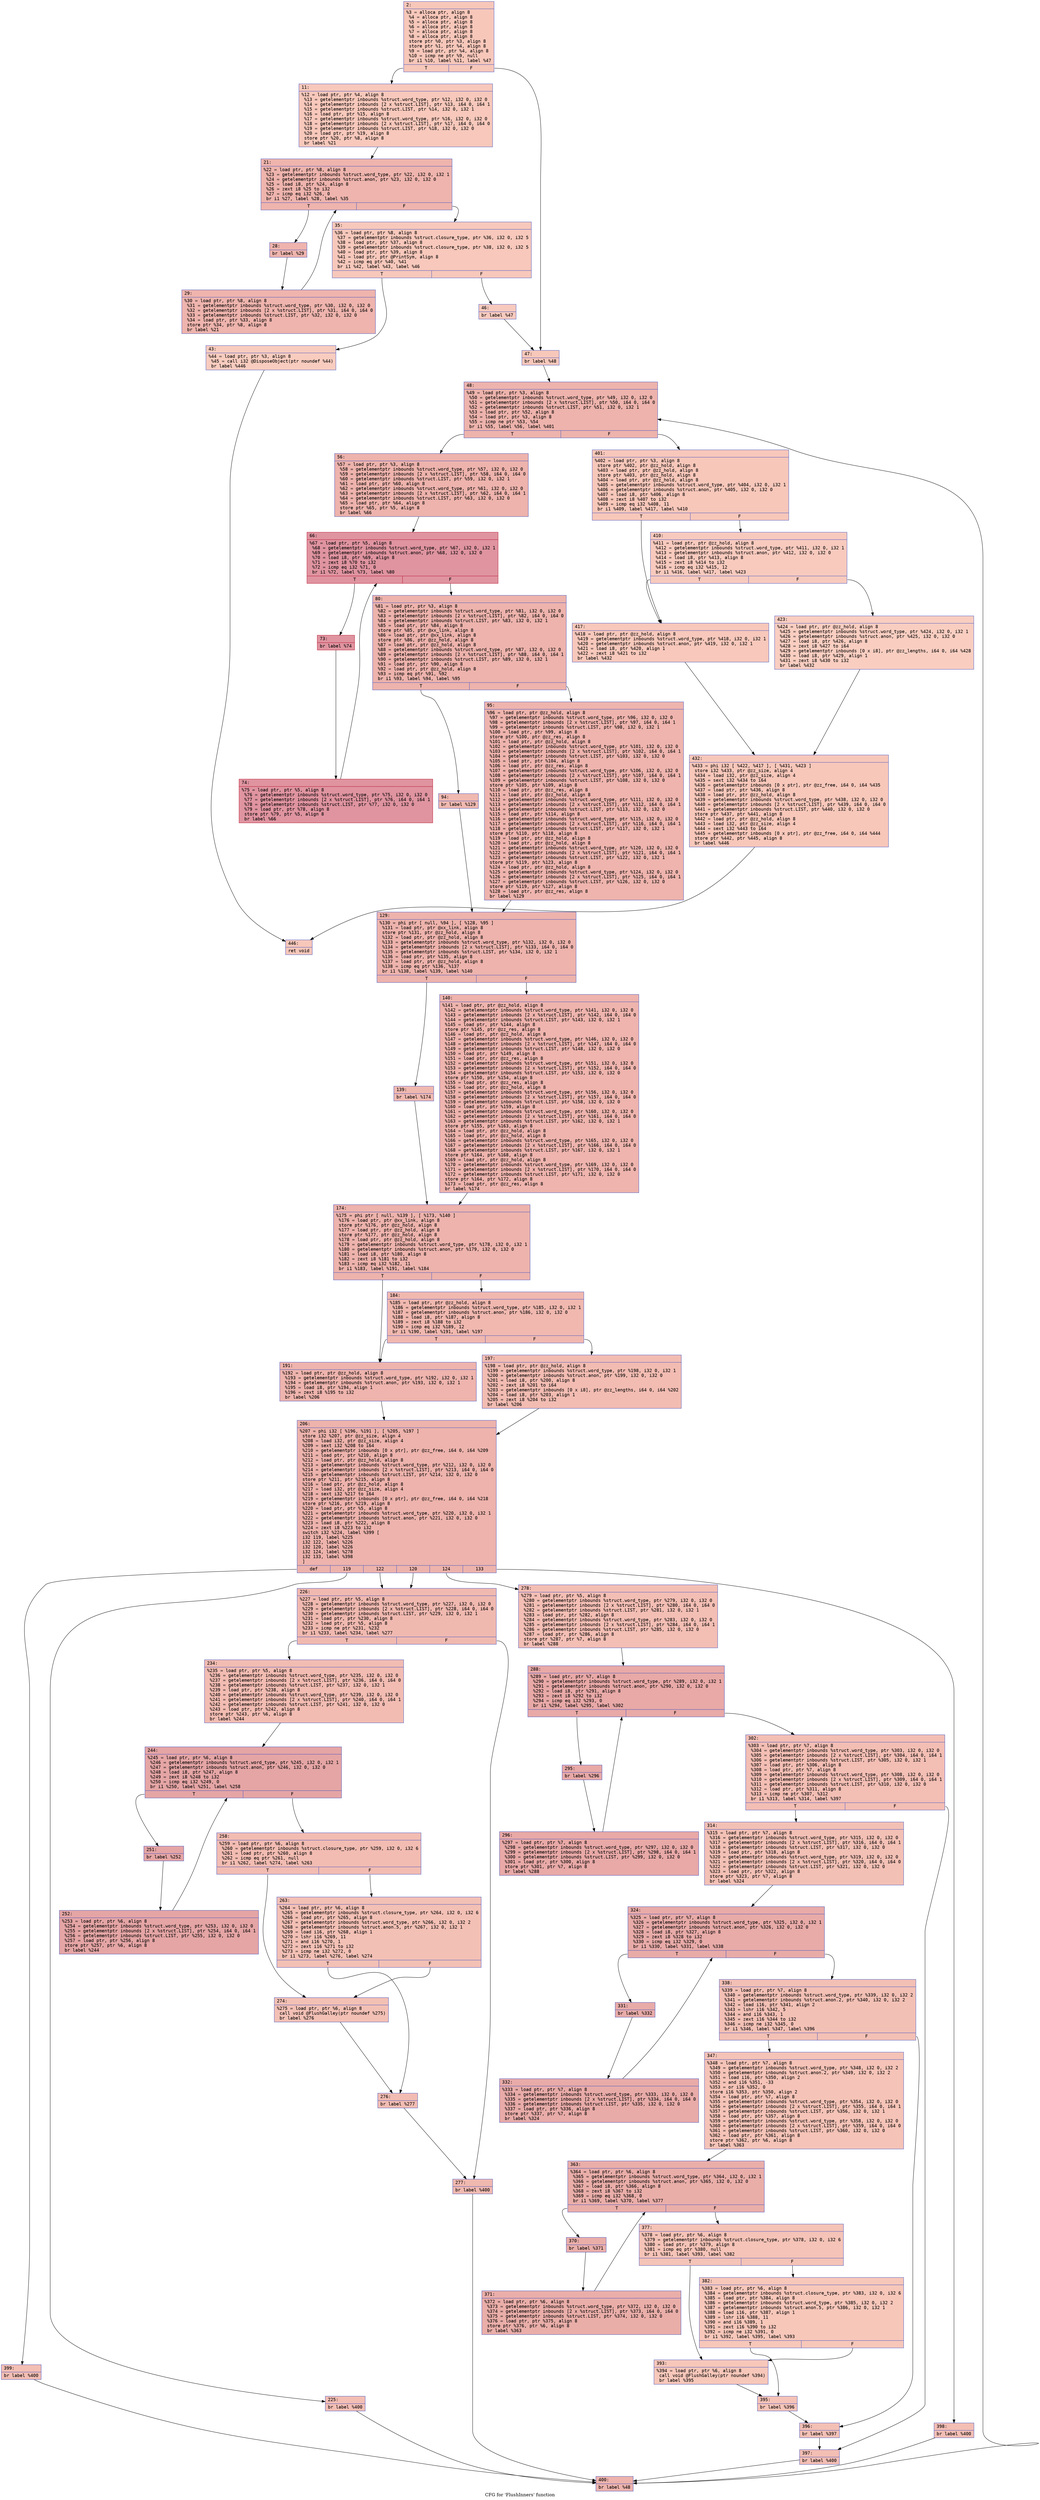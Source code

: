 digraph "CFG for 'FlushInners' function" {
	label="CFG for 'FlushInners' function";

	Node0x6000010fac10 [shape=record,color="#3d50c3ff", style=filled, fillcolor="#ec7f6370" fontname="Courier",label="{2:\l|  %3 = alloca ptr, align 8\l  %4 = alloca ptr, align 8\l  %5 = alloca ptr, align 8\l  %6 = alloca ptr, align 8\l  %7 = alloca ptr, align 8\l  %8 = alloca ptr, align 8\l  store ptr %0, ptr %3, align 8\l  store ptr %1, ptr %4, align 8\l  %9 = load ptr, ptr %4, align 8\l  %10 = icmp ne ptr %9, null\l  br i1 %10, label %11, label %47\l|{<s0>T|<s1>F}}"];
	Node0x6000010fac10:s0 -> Node0x6000010fae90[tooltip="2 -> 11\nProbability 62.50%" ];
	Node0x6000010fac10:s1 -> Node0x6000010fb0c0[tooltip="2 -> 47\nProbability 37.50%" ];
	Node0x6000010fae90 [shape=record,color="#3d50c3ff", style=filled, fillcolor="#ed836670" fontname="Courier",label="{11:\l|  %12 = load ptr, ptr %4, align 8\l  %13 = getelementptr inbounds %struct.word_type, ptr %12, i32 0, i32 0\l  %14 = getelementptr inbounds [2 x %struct.LIST], ptr %13, i64 0, i64 1\l  %15 = getelementptr inbounds %struct.LIST, ptr %14, i32 0, i32 1\l  %16 = load ptr, ptr %15, align 8\l  %17 = getelementptr inbounds %struct.word_type, ptr %16, i32 0, i32 0\l  %18 = getelementptr inbounds [2 x %struct.LIST], ptr %17, i64 0, i64 0\l  %19 = getelementptr inbounds %struct.LIST, ptr %18, i32 0, i32 0\l  %20 = load ptr, ptr %19, align 8\l  store ptr %20, ptr %8, align 8\l  br label %21\l}"];
	Node0x6000010fae90 -> Node0x6000010faee0[tooltip="11 -> 21\nProbability 100.00%" ];
	Node0x6000010faee0 [shape=record,color="#3d50c3ff", style=filled, fillcolor="#d8564670" fontname="Courier",label="{21:\l|  %22 = load ptr, ptr %8, align 8\l  %23 = getelementptr inbounds %struct.word_type, ptr %22, i32 0, i32 1\l  %24 = getelementptr inbounds %struct.anon, ptr %23, i32 0, i32 0\l  %25 = load i8, ptr %24, align 8\l  %26 = zext i8 %25 to i32\l  %27 = icmp eq i32 %26, 0\l  br i1 %27, label %28, label %35\l|{<s0>T|<s1>F}}"];
	Node0x6000010faee0:s0 -> Node0x6000010faf30[tooltip="21 -> 28\nProbability 96.88%" ];
	Node0x6000010faee0:s1 -> Node0x6000010fafd0[tooltip="21 -> 35\nProbability 3.12%" ];
	Node0x6000010faf30 [shape=record,color="#3d50c3ff", style=filled, fillcolor="#d8564670" fontname="Courier",label="{28:\l|  br label %29\l}"];
	Node0x6000010faf30 -> Node0x6000010faf80[tooltip="28 -> 29\nProbability 100.00%" ];
	Node0x6000010faf80 [shape=record,color="#3d50c3ff", style=filled, fillcolor="#d8564670" fontname="Courier",label="{29:\l|  %30 = load ptr, ptr %8, align 8\l  %31 = getelementptr inbounds %struct.word_type, ptr %30, i32 0, i32 0\l  %32 = getelementptr inbounds [2 x %struct.LIST], ptr %31, i64 0, i64 0\l  %33 = getelementptr inbounds %struct.LIST, ptr %32, i32 0, i32 0\l  %34 = load ptr, ptr %33, align 8\l  store ptr %34, ptr %8, align 8\l  br label %21\l}"];
	Node0x6000010faf80 -> Node0x6000010faee0[tooltip="29 -> 21\nProbability 100.00%" ];
	Node0x6000010fafd0 [shape=record,color="#3d50c3ff", style=filled, fillcolor="#ed836670" fontname="Courier",label="{35:\l|  %36 = load ptr, ptr %8, align 8\l  %37 = getelementptr inbounds %struct.closure_type, ptr %36, i32 0, i32 5\l  %38 = load ptr, ptr %37, align 8\l  %39 = getelementptr inbounds %struct.closure_type, ptr %38, i32 0, i32 5\l  %40 = load ptr, ptr %39, align 8\l  %41 = load ptr, ptr @PrintSym, align 8\l  %42 = icmp eq ptr %40, %41\l  br i1 %42, label %43, label %46\l|{<s0>T|<s1>F}}"];
	Node0x6000010fafd0:s0 -> Node0x6000010fb020[tooltip="35 -> 43\nProbability 37.50%" ];
	Node0x6000010fafd0:s1 -> Node0x6000010fb070[tooltip="35 -> 46\nProbability 62.50%" ];
	Node0x6000010fb020 [shape=record,color="#3d50c3ff", style=filled, fillcolor="#f08b6e70" fontname="Courier",label="{43:\l|  %44 = load ptr, ptr %3, align 8\l  %45 = call i32 @DisposeObject(ptr noundef %44)\l  br label %446\l}"];
	Node0x6000010fb020 -> Node0x6000010fc280[tooltip="43 -> 446\nProbability 100.00%" ];
	Node0x6000010fb070 [shape=record,color="#3d50c3ff", style=filled, fillcolor="#ef886b70" fontname="Courier",label="{46:\l|  br label %47\l}"];
	Node0x6000010fb070 -> Node0x6000010fb0c0[tooltip="46 -> 47\nProbability 100.00%" ];
	Node0x6000010fb0c0 [shape=record,color="#3d50c3ff", style=filled, fillcolor="#ec7f6370" fontname="Courier",label="{47:\l|  br label %48\l}"];
	Node0x6000010fb0c0 -> Node0x6000010fb110[tooltip="47 -> 48\nProbability 100.00%" ];
	Node0x6000010fb110 [shape=record,color="#3d50c3ff", style=filled, fillcolor="#d6524470" fontname="Courier",label="{48:\l|  %49 = load ptr, ptr %3, align 8\l  %50 = getelementptr inbounds %struct.word_type, ptr %49, i32 0, i32 0\l  %51 = getelementptr inbounds [2 x %struct.LIST], ptr %50, i64 0, i64 0\l  %52 = getelementptr inbounds %struct.LIST, ptr %51, i32 0, i32 1\l  %53 = load ptr, ptr %52, align 8\l  %54 = load ptr, ptr %3, align 8\l  %55 = icmp ne ptr %53, %54\l  br i1 %55, label %56, label %401\l|{<s0>T|<s1>F}}"];
	Node0x6000010fb110:s0 -> Node0x6000010fb160[tooltip="48 -> 56\nProbability 96.88%" ];
	Node0x6000010fb110:s1 -> Node0x6000010fc0f0[tooltip="48 -> 401\nProbability 3.12%" ];
	Node0x6000010fb160 [shape=record,color="#3d50c3ff", style=filled, fillcolor="#d6524470" fontname="Courier",label="{56:\l|  %57 = load ptr, ptr %3, align 8\l  %58 = getelementptr inbounds %struct.word_type, ptr %57, i32 0, i32 0\l  %59 = getelementptr inbounds [2 x %struct.LIST], ptr %58, i64 0, i64 0\l  %60 = getelementptr inbounds %struct.LIST, ptr %59, i32 0, i32 1\l  %61 = load ptr, ptr %60, align 8\l  %62 = getelementptr inbounds %struct.word_type, ptr %61, i32 0, i32 0\l  %63 = getelementptr inbounds [2 x %struct.LIST], ptr %62, i64 0, i64 1\l  %64 = getelementptr inbounds %struct.LIST, ptr %63, i32 0, i32 0\l  %65 = load ptr, ptr %64, align 8\l  store ptr %65, ptr %5, align 8\l  br label %66\l}"];
	Node0x6000010fb160 -> Node0x6000010fb1b0[tooltip="56 -> 66\nProbability 100.00%" ];
	Node0x6000010fb1b0 [shape=record,color="#b70d28ff", style=filled, fillcolor="#b70d2870" fontname="Courier",label="{66:\l|  %67 = load ptr, ptr %5, align 8\l  %68 = getelementptr inbounds %struct.word_type, ptr %67, i32 0, i32 1\l  %69 = getelementptr inbounds %struct.anon, ptr %68, i32 0, i32 0\l  %70 = load i8, ptr %69, align 8\l  %71 = zext i8 %70 to i32\l  %72 = icmp eq i32 %71, 0\l  br i1 %72, label %73, label %80\l|{<s0>T|<s1>F}}"];
	Node0x6000010fb1b0:s0 -> Node0x6000010fb200[tooltip="66 -> 73\nProbability 96.88%" ];
	Node0x6000010fb1b0:s1 -> Node0x6000010fb2a0[tooltip="66 -> 80\nProbability 3.12%" ];
	Node0x6000010fb200 [shape=record,color="#b70d28ff", style=filled, fillcolor="#b70d2870" fontname="Courier",label="{73:\l|  br label %74\l}"];
	Node0x6000010fb200 -> Node0x6000010fb250[tooltip="73 -> 74\nProbability 100.00%" ];
	Node0x6000010fb250 [shape=record,color="#b70d28ff", style=filled, fillcolor="#b70d2870" fontname="Courier",label="{74:\l|  %75 = load ptr, ptr %5, align 8\l  %76 = getelementptr inbounds %struct.word_type, ptr %75, i32 0, i32 0\l  %77 = getelementptr inbounds [2 x %struct.LIST], ptr %76, i64 0, i64 1\l  %78 = getelementptr inbounds %struct.LIST, ptr %77, i32 0, i32 0\l  %79 = load ptr, ptr %78, align 8\l  store ptr %79, ptr %5, align 8\l  br label %66\l}"];
	Node0x6000010fb250 -> Node0x6000010fb1b0[tooltip="74 -> 66\nProbability 100.00%" ];
	Node0x6000010fb2a0 [shape=record,color="#3d50c3ff", style=filled, fillcolor="#d6524470" fontname="Courier",label="{80:\l|  %81 = load ptr, ptr %3, align 8\l  %82 = getelementptr inbounds %struct.word_type, ptr %81, i32 0, i32 0\l  %83 = getelementptr inbounds [2 x %struct.LIST], ptr %82, i64 0, i64 0\l  %84 = getelementptr inbounds %struct.LIST, ptr %83, i32 0, i32 1\l  %85 = load ptr, ptr %84, align 8\l  store ptr %85, ptr @xx_link, align 8\l  %86 = load ptr, ptr @xx_link, align 8\l  store ptr %86, ptr @zz_hold, align 8\l  %87 = load ptr, ptr @zz_hold, align 8\l  %88 = getelementptr inbounds %struct.word_type, ptr %87, i32 0, i32 0\l  %89 = getelementptr inbounds [2 x %struct.LIST], ptr %88, i64 0, i64 1\l  %90 = getelementptr inbounds %struct.LIST, ptr %89, i32 0, i32 1\l  %91 = load ptr, ptr %90, align 8\l  %92 = load ptr, ptr @zz_hold, align 8\l  %93 = icmp eq ptr %91, %92\l  br i1 %93, label %94, label %95\l|{<s0>T|<s1>F}}"];
	Node0x6000010fb2a0:s0 -> Node0x6000010fb2f0[tooltip="80 -> 94\nProbability 37.50%" ];
	Node0x6000010fb2a0:s1 -> Node0x6000010fb340[tooltip="80 -> 95\nProbability 62.50%" ];
	Node0x6000010fb2f0 [shape=record,color="#3d50c3ff", style=filled, fillcolor="#de614d70" fontname="Courier",label="{94:\l|  br label %129\l}"];
	Node0x6000010fb2f0 -> Node0x6000010fb390[tooltip="94 -> 129\nProbability 100.00%" ];
	Node0x6000010fb340 [shape=record,color="#3d50c3ff", style=filled, fillcolor="#d8564670" fontname="Courier",label="{95:\l|  %96 = load ptr, ptr @zz_hold, align 8\l  %97 = getelementptr inbounds %struct.word_type, ptr %96, i32 0, i32 0\l  %98 = getelementptr inbounds [2 x %struct.LIST], ptr %97, i64 0, i64 1\l  %99 = getelementptr inbounds %struct.LIST, ptr %98, i32 0, i32 1\l  %100 = load ptr, ptr %99, align 8\l  store ptr %100, ptr @zz_res, align 8\l  %101 = load ptr, ptr @zz_hold, align 8\l  %102 = getelementptr inbounds %struct.word_type, ptr %101, i32 0, i32 0\l  %103 = getelementptr inbounds [2 x %struct.LIST], ptr %102, i64 0, i64 1\l  %104 = getelementptr inbounds %struct.LIST, ptr %103, i32 0, i32 0\l  %105 = load ptr, ptr %104, align 8\l  %106 = load ptr, ptr @zz_res, align 8\l  %107 = getelementptr inbounds %struct.word_type, ptr %106, i32 0, i32 0\l  %108 = getelementptr inbounds [2 x %struct.LIST], ptr %107, i64 0, i64 1\l  %109 = getelementptr inbounds %struct.LIST, ptr %108, i32 0, i32 0\l  store ptr %105, ptr %109, align 8\l  %110 = load ptr, ptr @zz_res, align 8\l  %111 = load ptr, ptr @zz_hold, align 8\l  %112 = getelementptr inbounds %struct.word_type, ptr %111, i32 0, i32 0\l  %113 = getelementptr inbounds [2 x %struct.LIST], ptr %112, i64 0, i64 1\l  %114 = getelementptr inbounds %struct.LIST, ptr %113, i32 0, i32 0\l  %115 = load ptr, ptr %114, align 8\l  %116 = getelementptr inbounds %struct.word_type, ptr %115, i32 0, i32 0\l  %117 = getelementptr inbounds [2 x %struct.LIST], ptr %116, i64 0, i64 1\l  %118 = getelementptr inbounds %struct.LIST, ptr %117, i32 0, i32 1\l  store ptr %110, ptr %118, align 8\l  %119 = load ptr, ptr @zz_hold, align 8\l  %120 = load ptr, ptr @zz_hold, align 8\l  %121 = getelementptr inbounds %struct.word_type, ptr %120, i32 0, i32 0\l  %122 = getelementptr inbounds [2 x %struct.LIST], ptr %121, i64 0, i64 1\l  %123 = getelementptr inbounds %struct.LIST, ptr %122, i32 0, i32 1\l  store ptr %119, ptr %123, align 8\l  %124 = load ptr, ptr @zz_hold, align 8\l  %125 = getelementptr inbounds %struct.word_type, ptr %124, i32 0, i32 0\l  %126 = getelementptr inbounds [2 x %struct.LIST], ptr %125, i64 0, i64 1\l  %127 = getelementptr inbounds %struct.LIST, ptr %126, i32 0, i32 0\l  store ptr %119, ptr %127, align 8\l  %128 = load ptr, ptr @zz_res, align 8\l  br label %129\l}"];
	Node0x6000010fb340 -> Node0x6000010fb390[tooltip="95 -> 129\nProbability 100.00%" ];
	Node0x6000010fb390 [shape=record,color="#3d50c3ff", style=filled, fillcolor="#d6524470" fontname="Courier",label="{129:\l|  %130 = phi ptr [ null, %94 ], [ %128, %95 ]\l  %131 = load ptr, ptr @xx_link, align 8\l  store ptr %131, ptr @zz_hold, align 8\l  %132 = load ptr, ptr @zz_hold, align 8\l  %133 = getelementptr inbounds %struct.word_type, ptr %132, i32 0, i32 0\l  %134 = getelementptr inbounds [2 x %struct.LIST], ptr %133, i64 0, i64 0\l  %135 = getelementptr inbounds %struct.LIST, ptr %134, i32 0, i32 1\l  %136 = load ptr, ptr %135, align 8\l  %137 = load ptr, ptr @zz_hold, align 8\l  %138 = icmp eq ptr %136, %137\l  br i1 %138, label %139, label %140\l|{<s0>T|<s1>F}}"];
	Node0x6000010fb390:s0 -> Node0x6000010fb3e0[tooltip="129 -> 139\nProbability 37.50%" ];
	Node0x6000010fb390:s1 -> Node0x6000010fb430[tooltip="129 -> 140\nProbability 62.50%" ];
	Node0x6000010fb3e0 [shape=record,color="#3d50c3ff", style=filled, fillcolor="#de614d70" fontname="Courier",label="{139:\l|  br label %174\l}"];
	Node0x6000010fb3e0 -> Node0x6000010fb480[tooltip="139 -> 174\nProbability 100.00%" ];
	Node0x6000010fb430 [shape=record,color="#3d50c3ff", style=filled, fillcolor="#d8564670" fontname="Courier",label="{140:\l|  %141 = load ptr, ptr @zz_hold, align 8\l  %142 = getelementptr inbounds %struct.word_type, ptr %141, i32 0, i32 0\l  %143 = getelementptr inbounds [2 x %struct.LIST], ptr %142, i64 0, i64 0\l  %144 = getelementptr inbounds %struct.LIST, ptr %143, i32 0, i32 1\l  %145 = load ptr, ptr %144, align 8\l  store ptr %145, ptr @zz_res, align 8\l  %146 = load ptr, ptr @zz_hold, align 8\l  %147 = getelementptr inbounds %struct.word_type, ptr %146, i32 0, i32 0\l  %148 = getelementptr inbounds [2 x %struct.LIST], ptr %147, i64 0, i64 0\l  %149 = getelementptr inbounds %struct.LIST, ptr %148, i32 0, i32 0\l  %150 = load ptr, ptr %149, align 8\l  %151 = load ptr, ptr @zz_res, align 8\l  %152 = getelementptr inbounds %struct.word_type, ptr %151, i32 0, i32 0\l  %153 = getelementptr inbounds [2 x %struct.LIST], ptr %152, i64 0, i64 0\l  %154 = getelementptr inbounds %struct.LIST, ptr %153, i32 0, i32 0\l  store ptr %150, ptr %154, align 8\l  %155 = load ptr, ptr @zz_res, align 8\l  %156 = load ptr, ptr @zz_hold, align 8\l  %157 = getelementptr inbounds %struct.word_type, ptr %156, i32 0, i32 0\l  %158 = getelementptr inbounds [2 x %struct.LIST], ptr %157, i64 0, i64 0\l  %159 = getelementptr inbounds %struct.LIST, ptr %158, i32 0, i32 0\l  %160 = load ptr, ptr %159, align 8\l  %161 = getelementptr inbounds %struct.word_type, ptr %160, i32 0, i32 0\l  %162 = getelementptr inbounds [2 x %struct.LIST], ptr %161, i64 0, i64 0\l  %163 = getelementptr inbounds %struct.LIST, ptr %162, i32 0, i32 1\l  store ptr %155, ptr %163, align 8\l  %164 = load ptr, ptr @zz_hold, align 8\l  %165 = load ptr, ptr @zz_hold, align 8\l  %166 = getelementptr inbounds %struct.word_type, ptr %165, i32 0, i32 0\l  %167 = getelementptr inbounds [2 x %struct.LIST], ptr %166, i64 0, i64 0\l  %168 = getelementptr inbounds %struct.LIST, ptr %167, i32 0, i32 1\l  store ptr %164, ptr %168, align 8\l  %169 = load ptr, ptr @zz_hold, align 8\l  %170 = getelementptr inbounds %struct.word_type, ptr %169, i32 0, i32 0\l  %171 = getelementptr inbounds [2 x %struct.LIST], ptr %170, i64 0, i64 0\l  %172 = getelementptr inbounds %struct.LIST, ptr %171, i32 0, i32 0\l  store ptr %164, ptr %172, align 8\l  %173 = load ptr, ptr @zz_res, align 8\l  br label %174\l}"];
	Node0x6000010fb430 -> Node0x6000010fb480[tooltip="140 -> 174\nProbability 100.00%" ];
	Node0x6000010fb480 [shape=record,color="#3d50c3ff", style=filled, fillcolor="#d6524470" fontname="Courier",label="{174:\l|  %175 = phi ptr [ null, %139 ], [ %173, %140 ]\l  %176 = load ptr, ptr @xx_link, align 8\l  store ptr %176, ptr @zz_hold, align 8\l  %177 = load ptr, ptr @zz_hold, align 8\l  store ptr %177, ptr @zz_hold, align 8\l  %178 = load ptr, ptr @zz_hold, align 8\l  %179 = getelementptr inbounds %struct.word_type, ptr %178, i32 0, i32 1\l  %180 = getelementptr inbounds %struct.anon, ptr %179, i32 0, i32 0\l  %181 = load i8, ptr %180, align 8\l  %182 = zext i8 %181 to i32\l  %183 = icmp eq i32 %182, 11\l  br i1 %183, label %191, label %184\l|{<s0>T|<s1>F}}"];
	Node0x6000010fb480:s0 -> Node0x6000010fb520[tooltip="174 -> 191\nProbability 50.00%" ];
	Node0x6000010fb480:s1 -> Node0x6000010fb4d0[tooltip="174 -> 184\nProbability 50.00%" ];
	Node0x6000010fb4d0 [shape=record,color="#3d50c3ff", style=filled, fillcolor="#dc5d4a70" fontname="Courier",label="{184:\l|  %185 = load ptr, ptr @zz_hold, align 8\l  %186 = getelementptr inbounds %struct.word_type, ptr %185, i32 0, i32 1\l  %187 = getelementptr inbounds %struct.anon, ptr %186, i32 0, i32 0\l  %188 = load i8, ptr %187, align 8\l  %189 = zext i8 %188 to i32\l  %190 = icmp eq i32 %189, 12\l  br i1 %190, label %191, label %197\l|{<s0>T|<s1>F}}"];
	Node0x6000010fb4d0:s0 -> Node0x6000010fb520[tooltip="184 -> 191\nProbability 50.00%" ];
	Node0x6000010fb4d0:s1 -> Node0x6000010fb570[tooltip="184 -> 197\nProbability 50.00%" ];
	Node0x6000010fb520 [shape=record,color="#3d50c3ff", style=filled, fillcolor="#d8564670" fontname="Courier",label="{191:\l|  %192 = load ptr, ptr @zz_hold, align 8\l  %193 = getelementptr inbounds %struct.word_type, ptr %192, i32 0, i32 1\l  %194 = getelementptr inbounds %struct.anon, ptr %193, i32 0, i32 1\l  %195 = load i8, ptr %194, align 1\l  %196 = zext i8 %195 to i32\l  br label %206\l}"];
	Node0x6000010fb520 -> Node0x6000010fb5c0[tooltip="191 -> 206\nProbability 100.00%" ];
	Node0x6000010fb570 [shape=record,color="#3d50c3ff", style=filled, fillcolor="#e1675170" fontname="Courier",label="{197:\l|  %198 = load ptr, ptr @zz_hold, align 8\l  %199 = getelementptr inbounds %struct.word_type, ptr %198, i32 0, i32 1\l  %200 = getelementptr inbounds %struct.anon, ptr %199, i32 0, i32 0\l  %201 = load i8, ptr %200, align 8\l  %202 = zext i8 %201 to i64\l  %203 = getelementptr inbounds [0 x i8], ptr @zz_lengths, i64 0, i64 %202\l  %204 = load i8, ptr %203, align 1\l  %205 = zext i8 %204 to i32\l  br label %206\l}"];
	Node0x6000010fb570 -> Node0x6000010fb5c0[tooltip="197 -> 206\nProbability 100.00%" ];
	Node0x6000010fb5c0 [shape=record,color="#3d50c3ff", style=filled, fillcolor="#d6524470" fontname="Courier",label="{206:\l|  %207 = phi i32 [ %196, %191 ], [ %205, %197 ]\l  store i32 %207, ptr @zz_size, align 4\l  %208 = load i32, ptr @zz_size, align 4\l  %209 = sext i32 %208 to i64\l  %210 = getelementptr inbounds [0 x ptr], ptr @zz_free, i64 0, i64 %209\l  %211 = load ptr, ptr %210, align 8\l  %212 = load ptr, ptr @zz_hold, align 8\l  %213 = getelementptr inbounds %struct.word_type, ptr %212, i32 0, i32 0\l  %214 = getelementptr inbounds [2 x %struct.LIST], ptr %213, i64 0, i64 0\l  %215 = getelementptr inbounds %struct.LIST, ptr %214, i32 0, i32 0\l  store ptr %211, ptr %215, align 8\l  %216 = load ptr, ptr @zz_hold, align 8\l  %217 = load i32, ptr @zz_size, align 4\l  %218 = sext i32 %217 to i64\l  %219 = getelementptr inbounds [0 x ptr], ptr @zz_free, i64 0, i64 %218\l  store ptr %216, ptr %219, align 8\l  %220 = load ptr, ptr %5, align 8\l  %221 = getelementptr inbounds %struct.word_type, ptr %220, i32 0, i32 1\l  %222 = getelementptr inbounds %struct.anon, ptr %221, i32 0, i32 0\l  %223 = load i8, ptr %222, align 8\l  %224 = zext i8 %223 to i32\l  switch i32 %224, label %399 [\l    i32 119, label %225\l    i32 122, label %226\l    i32 120, label %226\l    i32 124, label %278\l    i32 133, label %398\l  ]\l|{<s0>def|<s1>119|<s2>122|<s3>120|<s4>124|<s5>133}}"];
	Node0x6000010fb5c0:s0 -> Node0x6000010fc050[tooltip="206 -> 399\nProbability 16.67%" ];
	Node0x6000010fb5c0:s1 -> Node0x6000010fb610[tooltip="206 -> 225\nProbability 16.67%" ];
	Node0x6000010fb5c0:s2 -> Node0x6000010fb660[tooltip="206 -> 226\nProbability 33.33%" ];
	Node0x6000010fb5c0:s3 -> Node0x6000010fb660[tooltip="206 -> 226\nProbability 33.33%" ];
	Node0x6000010fb5c0:s4 -> Node0x6000010fb980[tooltip="206 -> 278\nProbability 16.67%" ];
	Node0x6000010fb5c0:s5 -> Node0x6000010fc000[tooltip="206 -> 398\nProbability 16.67%" ];
	Node0x6000010fb610 [shape=record,color="#3d50c3ff", style=filled, fillcolor="#e36c5570" fontname="Courier",label="{225:\l|  br label %400\l}"];
	Node0x6000010fb610 -> Node0x6000010fc0a0[tooltip="225 -> 400\nProbability 100.00%" ];
	Node0x6000010fb660 [shape=record,color="#3d50c3ff", style=filled, fillcolor="#de614d70" fontname="Courier",label="{226:\l|  %227 = load ptr, ptr %5, align 8\l  %228 = getelementptr inbounds %struct.word_type, ptr %227, i32 0, i32 0\l  %229 = getelementptr inbounds [2 x %struct.LIST], ptr %228, i64 0, i64 0\l  %230 = getelementptr inbounds %struct.LIST, ptr %229, i32 0, i32 1\l  %231 = load ptr, ptr %230, align 8\l  %232 = load ptr, ptr %5, align 8\l  %233 = icmp ne ptr %231, %232\l  br i1 %233, label %234, label %277\l|{<s0>T|<s1>F}}"];
	Node0x6000010fb660:s0 -> Node0x6000010fb6b0[tooltip="226 -> 234\nProbability 62.50%" ];
	Node0x6000010fb660:s1 -> Node0x6000010fb930[tooltip="226 -> 277\nProbability 37.50%" ];
	Node0x6000010fb6b0 [shape=record,color="#3d50c3ff", style=filled, fillcolor="#e1675170" fontname="Courier",label="{234:\l|  %235 = load ptr, ptr %5, align 8\l  %236 = getelementptr inbounds %struct.word_type, ptr %235, i32 0, i32 0\l  %237 = getelementptr inbounds [2 x %struct.LIST], ptr %236, i64 0, i64 0\l  %238 = getelementptr inbounds %struct.LIST, ptr %237, i32 0, i32 1\l  %239 = load ptr, ptr %238, align 8\l  %240 = getelementptr inbounds %struct.word_type, ptr %239, i32 0, i32 0\l  %241 = getelementptr inbounds [2 x %struct.LIST], ptr %240, i64 0, i64 1\l  %242 = getelementptr inbounds %struct.LIST, ptr %241, i32 0, i32 0\l  %243 = load ptr, ptr %242, align 8\l  store ptr %243, ptr %6, align 8\l  br label %244\l}"];
	Node0x6000010fb6b0 -> Node0x6000010fb700[tooltip="234 -> 244\nProbability 100.00%" ];
	Node0x6000010fb700 [shape=record,color="#3d50c3ff", style=filled, fillcolor="#c5333470" fontname="Courier",label="{244:\l|  %245 = load ptr, ptr %6, align 8\l  %246 = getelementptr inbounds %struct.word_type, ptr %245, i32 0, i32 1\l  %247 = getelementptr inbounds %struct.anon, ptr %246, i32 0, i32 0\l  %248 = load i8, ptr %247, align 8\l  %249 = zext i8 %248 to i32\l  %250 = icmp eq i32 %249, 0\l  br i1 %250, label %251, label %258\l|{<s0>T|<s1>F}}"];
	Node0x6000010fb700:s0 -> Node0x6000010fb750[tooltip="244 -> 251\nProbability 96.88%" ];
	Node0x6000010fb700:s1 -> Node0x6000010fb7f0[tooltip="244 -> 258\nProbability 3.12%" ];
	Node0x6000010fb750 [shape=record,color="#3d50c3ff", style=filled, fillcolor="#c5333470" fontname="Courier",label="{251:\l|  br label %252\l}"];
	Node0x6000010fb750 -> Node0x6000010fb7a0[tooltip="251 -> 252\nProbability 100.00%" ];
	Node0x6000010fb7a0 [shape=record,color="#3d50c3ff", style=filled, fillcolor="#c5333470" fontname="Courier",label="{252:\l|  %253 = load ptr, ptr %6, align 8\l  %254 = getelementptr inbounds %struct.word_type, ptr %253, i32 0, i32 0\l  %255 = getelementptr inbounds [2 x %struct.LIST], ptr %254, i64 0, i64 1\l  %256 = getelementptr inbounds %struct.LIST, ptr %255, i32 0, i32 0\l  %257 = load ptr, ptr %256, align 8\l  store ptr %257, ptr %6, align 8\l  br label %244\l}"];
	Node0x6000010fb7a0 -> Node0x6000010fb700[tooltip="252 -> 244\nProbability 100.00%" ];
	Node0x6000010fb7f0 [shape=record,color="#3d50c3ff", style=filled, fillcolor="#e1675170" fontname="Courier",label="{258:\l|  %259 = load ptr, ptr %6, align 8\l  %260 = getelementptr inbounds %struct.closure_type, ptr %259, i32 0, i32 6\l  %261 = load ptr, ptr %260, align 8\l  %262 = icmp eq ptr %261, null\l  br i1 %262, label %274, label %263\l|{<s0>T|<s1>F}}"];
	Node0x6000010fb7f0:s0 -> Node0x6000010fb890[tooltip="258 -> 274\nProbability 37.50%" ];
	Node0x6000010fb7f0:s1 -> Node0x6000010fb840[tooltip="258 -> 263\nProbability 62.50%" ];
	Node0x6000010fb840 [shape=record,color="#3d50c3ff", style=filled, fillcolor="#e5705870" fontname="Courier",label="{263:\l|  %264 = load ptr, ptr %6, align 8\l  %265 = getelementptr inbounds %struct.closure_type, ptr %264, i32 0, i32 6\l  %266 = load ptr, ptr %265, align 8\l  %267 = getelementptr inbounds %struct.word_type, ptr %266, i32 0, i32 2\l  %268 = getelementptr inbounds %struct.anon.5, ptr %267, i32 0, i32 1\l  %269 = load i16, ptr %268, align 1\l  %270 = lshr i16 %269, 11\l  %271 = and i16 %270, 1\l  %272 = zext i16 %271 to i32\l  %273 = icmp ne i32 %272, 0\l  br i1 %273, label %276, label %274\l|{<s0>T|<s1>F}}"];
	Node0x6000010fb840:s0 -> Node0x6000010fb8e0[tooltip="263 -> 276\nProbability 62.50%" ];
	Node0x6000010fb840:s1 -> Node0x6000010fb890[tooltip="263 -> 274\nProbability 37.50%" ];
	Node0x6000010fb890 [shape=record,color="#3d50c3ff", style=filled, fillcolor="#e5705870" fontname="Courier",label="{274:\l|  %275 = load ptr, ptr %6, align 8\l  call void @FlushGalley(ptr noundef %275)\l  br label %276\l}"];
	Node0x6000010fb890 -> Node0x6000010fb8e0[tooltip="274 -> 276\nProbability 100.00%" ];
	Node0x6000010fb8e0 [shape=record,color="#3d50c3ff", style=filled, fillcolor="#e1675170" fontname="Courier",label="{276:\l|  br label %277\l}"];
	Node0x6000010fb8e0 -> Node0x6000010fb930[tooltip="276 -> 277\nProbability 100.00%" ];
	Node0x6000010fb930 [shape=record,color="#3d50c3ff", style=filled, fillcolor="#de614d70" fontname="Courier",label="{277:\l|  br label %400\l}"];
	Node0x6000010fb930 -> Node0x6000010fc0a0[tooltip="277 -> 400\nProbability 100.00%" ];
	Node0x6000010fb980 [shape=record,color="#3d50c3ff", style=filled, fillcolor="#e36c5570" fontname="Courier",label="{278:\l|  %279 = load ptr, ptr %5, align 8\l  %280 = getelementptr inbounds %struct.word_type, ptr %279, i32 0, i32 0\l  %281 = getelementptr inbounds [2 x %struct.LIST], ptr %280, i64 0, i64 0\l  %282 = getelementptr inbounds %struct.LIST, ptr %281, i32 0, i32 1\l  %283 = load ptr, ptr %282, align 8\l  %284 = getelementptr inbounds %struct.word_type, ptr %283, i32 0, i32 0\l  %285 = getelementptr inbounds [2 x %struct.LIST], ptr %284, i64 0, i64 1\l  %286 = getelementptr inbounds %struct.LIST, ptr %285, i32 0, i32 0\l  %287 = load ptr, ptr %286, align 8\l  store ptr %287, ptr %7, align 8\l  br label %288\l}"];
	Node0x6000010fb980 -> Node0x6000010fb9d0[tooltip="278 -> 288\nProbability 100.00%" ];
	Node0x6000010fb9d0 [shape=record,color="#3d50c3ff", style=filled, fillcolor="#ca3b3770" fontname="Courier",label="{288:\l|  %289 = load ptr, ptr %7, align 8\l  %290 = getelementptr inbounds %struct.word_type, ptr %289, i32 0, i32 1\l  %291 = getelementptr inbounds %struct.anon, ptr %290, i32 0, i32 0\l  %292 = load i8, ptr %291, align 8\l  %293 = zext i8 %292 to i32\l  %294 = icmp eq i32 %293, 0\l  br i1 %294, label %295, label %302\l|{<s0>T|<s1>F}}"];
	Node0x6000010fb9d0:s0 -> Node0x6000010fba20[tooltip="288 -> 295\nProbability 96.88%" ];
	Node0x6000010fb9d0:s1 -> Node0x6000010fbac0[tooltip="288 -> 302\nProbability 3.12%" ];
	Node0x6000010fba20 [shape=record,color="#3d50c3ff", style=filled, fillcolor="#ca3b3770" fontname="Courier",label="{295:\l|  br label %296\l}"];
	Node0x6000010fba20 -> Node0x6000010fba70[tooltip="295 -> 296\nProbability 100.00%" ];
	Node0x6000010fba70 [shape=record,color="#3d50c3ff", style=filled, fillcolor="#ca3b3770" fontname="Courier",label="{296:\l|  %297 = load ptr, ptr %7, align 8\l  %298 = getelementptr inbounds %struct.word_type, ptr %297, i32 0, i32 0\l  %299 = getelementptr inbounds [2 x %struct.LIST], ptr %298, i64 0, i64 1\l  %300 = getelementptr inbounds %struct.LIST, ptr %299, i32 0, i32 0\l  %301 = load ptr, ptr %300, align 8\l  store ptr %301, ptr %7, align 8\l  br label %288\l}"];
	Node0x6000010fba70 -> Node0x6000010fb9d0[tooltip="296 -> 288\nProbability 100.00%" ];
	Node0x6000010fbac0 [shape=record,color="#3d50c3ff", style=filled, fillcolor="#e36c5570" fontname="Courier",label="{302:\l|  %303 = load ptr, ptr %7, align 8\l  %304 = getelementptr inbounds %struct.word_type, ptr %303, i32 0, i32 0\l  %305 = getelementptr inbounds [2 x %struct.LIST], ptr %304, i64 0, i64 1\l  %306 = getelementptr inbounds %struct.LIST, ptr %305, i32 0, i32 1\l  %307 = load ptr, ptr %306, align 8\l  %308 = load ptr, ptr %7, align 8\l  %309 = getelementptr inbounds %struct.word_type, ptr %308, i32 0, i32 0\l  %310 = getelementptr inbounds [2 x %struct.LIST], ptr %309, i64 0, i64 1\l  %311 = getelementptr inbounds %struct.LIST, ptr %310, i32 0, i32 0\l  %312 = load ptr, ptr %311, align 8\l  %313 = icmp ne ptr %307, %312\l  br i1 %313, label %314, label %397\l|{<s0>T|<s1>F}}"];
	Node0x6000010fbac0:s0 -> Node0x6000010fbb10[tooltip="302 -> 314\nProbability 62.50%" ];
	Node0x6000010fbac0:s1 -> Node0x6000010fbf70[tooltip="302 -> 397\nProbability 37.50%" ];
	Node0x6000010fbb10 [shape=record,color="#3d50c3ff", style=filled, fillcolor="#e5705870" fontname="Courier",label="{314:\l|  %315 = load ptr, ptr %7, align 8\l  %316 = getelementptr inbounds %struct.word_type, ptr %315, i32 0, i32 0\l  %317 = getelementptr inbounds [2 x %struct.LIST], ptr %316, i64 0, i64 1\l  %318 = getelementptr inbounds %struct.LIST, ptr %317, i32 0, i32 0\l  %319 = load ptr, ptr %318, align 8\l  %320 = getelementptr inbounds %struct.word_type, ptr %319, i32 0, i32 0\l  %321 = getelementptr inbounds [2 x %struct.LIST], ptr %320, i64 0, i64 0\l  %322 = getelementptr inbounds %struct.LIST, ptr %321, i32 0, i32 0\l  %323 = load ptr, ptr %322, align 8\l  store ptr %323, ptr %7, align 8\l  br label %324\l}"];
	Node0x6000010fbb10 -> Node0x6000010fbb60[tooltip="314 -> 324\nProbability 100.00%" ];
	Node0x6000010fbb60 [shape=record,color="#3d50c3ff", style=filled, fillcolor="#cc403a70" fontname="Courier",label="{324:\l|  %325 = load ptr, ptr %7, align 8\l  %326 = getelementptr inbounds %struct.word_type, ptr %325, i32 0, i32 1\l  %327 = getelementptr inbounds %struct.anon, ptr %326, i32 0, i32 0\l  %328 = load i8, ptr %327, align 8\l  %329 = zext i8 %328 to i32\l  %330 = icmp eq i32 %329, 0\l  br i1 %330, label %331, label %338\l|{<s0>T|<s1>F}}"];
	Node0x6000010fbb60:s0 -> Node0x6000010fbbb0[tooltip="324 -> 331\nProbability 96.88%" ];
	Node0x6000010fbb60:s1 -> Node0x6000010fbc50[tooltip="324 -> 338\nProbability 3.12%" ];
	Node0x6000010fbbb0 [shape=record,color="#3d50c3ff", style=filled, fillcolor="#cc403a70" fontname="Courier",label="{331:\l|  br label %332\l}"];
	Node0x6000010fbbb0 -> Node0x6000010fbc00[tooltip="331 -> 332\nProbability 100.00%" ];
	Node0x6000010fbc00 [shape=record,color="#3d50c3ff", style=filled, fillcolor="#cc403a70" fontname="Courier",label="{332:\l|  %333 = load ptr, ptr %7, align 8\l  %334 = getelementptr inbounds %struct.word_type, ptr %333, i32 0, i32 0\l  %335 = getelementptr inbounds [2 x %struct.LIST], ptr %334, i64 0, i64 0\l  %336 = getelementptr inbounds %struct.LIST, ptr %335, i32 0, i32 0\l  %337 = load ptr, ptr %336, align 8\l  store ptr %337, ptr %7, align 8\l  br label %324\l}"];
	Node0x6000010fbc00 -> Node0x6000010fbb60[tooltip="332 -> 324\nProbability 100.00%" ];
	Node0x6000010fbc50 [shape=record,color="#3d50c3ff", style=filled, fillcolor="#e5705870" fontname="Courier",label="{338:\l|  %339 = load ptr, ptr %7, align 8\l  %340 = getelementptr inbounds %struct.word_type, ptr %339, i32 0, i32 2\l  %341 = getelementptr inbounds %struct.anon.2, ptr %340, i32 0, i32 2\l  %342 = load i16, ptr %341, align 2\l  %343 = lshr i16 %342, 5\l  %344 = and i16 %343, 1\l  %345 = zext i16 %344 to i32\l  %346 = icmp ne i32 %345, 0\l  br i1 %346, label %347, label %396\l|{<s0>T|<s1>F}}"];
	Node0x6000010fbc50:s0 -> Node0x6000010fbca0[tooltip="338 -> 347\nProbability 62.50%" ];
	Node0x6000010fbc50:s1 -> Node0x6000010fbf20[tooltip="338 -> 396\nProbability 37.50%" ];
	Node0x6000010fbca0 [shape=record,color="#3d50c3ff", style=filled, fillcolor="#e8765c70" fontname="Courier",label="{347:\l|  %348 = load ptr, ptr %7, align 8\l  %349 = getelementptr inbounds %struct.word_type, ptr %348, i32 0, i32 2\l  %350 = getelementptr inbounds %struct.anon.2, ptr %349, i32 0, i32 2\l  %351 = load i16, ptr %350, align 2\l  %352 = and i16 %351, -33\l  %353 = or i16 %352, 0\l  store i16 %353, ptr %350, align 2\l  %354 = load ptr, ptr %7, align 8\l  %355 = getelementptr inbounds %struct.word_type, ptr %354, i32 0, i32 0\l  %356 = getelementptr inbounds [2 x %struct.LIST], ptr %355, i64 0, i64 1\l  %357 = getelementptr inbounds %struct.LIST, ptr %356, i32 0, i32 1\l  %358 = load ptr, ptr %357, align 8\l  %359 = getelementptr inbounds %struct.word_type, ptr %358, i32 0, i32 0\l  %360 = getelementptr inbounds [2 x %struct.LIST], ptr %359, i64 0, i64 0\l  %361 = getelementptr inbounds %struct.LIST, ptr %360, i32 0, i32 0\l  %362 = load ptr, ptr %361, align 8\l  store ptr %362, ptr %6, align 8\l  br label %363\l}"];
	Node0x6000010fbca0 -> Node0x6000010fbcf0[tooltip="347 -> 363\nProbability 100.00%" ];
	Node0x6000010fbcf0 [shape=record,color="#3d50c3ff", style=filled, fillcolor="#d0473d70" fontname="Courier",label="{363:\l|  %364 = load ptr, ptr %6, align 8\l  %365 = getelementptr inbounds %struct.word_type, ptr %364, i32 0, i32 1\l  %366 = getelementptr inbounds %struct.anon, ptr %365, i32 0, i32 0\l  %367 = load i8, ptr %366, align 8\l  %368 = zext i8 %367 to i32\l  %369 = icmp eq i32 %368, 0\l  br i1 %369, label %370, label %377\l|{<s0>T|<s1>F}}"];
	Node0x6000010fbcf0:s0 -> Node0x6000010fbd40[tooltip="363 -> 370\nProbability 96.88%" ];
	Node0x6000010fbcf0:s1 -> Node0x6000010fbde0[tooltip="363 -> 377\nProbability 3.12%" ];
	Node0x6000010fbd40 [shape=record,color="#3d50c3ff", style=filled, fillcolor="#d0473d70" fontname="Courier",label="{370:\l|  br label %371\l}"];
	Node0x6000010fbd40 -> Node0x6000010fbd90[tooltip="370 -> 371\nProbability 100.00%" ];
	Node0x6000010fbd90 [shape=record,color="#3d50c3ff", style=filled, fillcolor="#d0473d70" fontname="Courier",label="{371:\l|  %372 = load ptr, ptr %6, align 8\l  %373 = getelementptr inbounds %struct.word_type, ptr %372, i32 0, i32 0\l  %374 = getelementptr inbounds [2 x %struct.LIST], ptr %373, i64 0, i64 0\l  %375 = getelementptr inbounds %struct.LIST, ptr %374, i32 0, i32 0\l  %376 = load ptr, ptr %375, align 8\l  store ptr %376, ptr %6, align 8\l  br label %363\l}"];
	Node0x6000010fbd90 -> Node0x6000010fbcf0[tooltip="371 -> 363\nProbability 100.00%" ];
	Node0x6000010fbde0 [shape=record,color="#3d50c3ff", style=filled, fillcolor="#e8765c70" fontname="Courier",label="{377:\l|  %378 = load ptr, ptr %6, align 8\l  %379 = getelementptr inbounds %struct.closure_type, ptr %378, i32 0, i32 6\l  %380 = load ptr, ptr %379, align 8\l  %381 = icmp eq ptr %380, null\l  br i1 %381, label %393, label %382\l|{<s0>T|<s1>F}}"];
	Node0x6000010fbde0:s0 -> Node0x6000010fbe80[tooltip="377 -> 393\nProbability 37.50%" ];
	Node0x6000010fbde0:s1 -> Node0x6000010fbe30[tooltip="377 -> 382\nProbability 62.50%" ];
	Node0x6000010fbe30 [shape=record,color="#3d50c3ff", style=filled, fillcolor="#ec7f6370" fontname="Courier",label="{382:\l|  %383 = load ptr, ptr %6, align 8\l  %384 = getelementptr inbounds %struct.closure_type, ptr %383, i32 0, i32 6\l  %385 = load ptr, ptr %384, align 8\l  %386 = getelementptr inbounds %struct.word_type, ptr %385, i32 0, i32 2\l  %387 = getelementptr inbounds %struct.anon.5, ptr %386, i32 0, i32 1\l  %388 = load i16, ptr %387, align 1\l  %389 = lshr i16 %388, 11\l  %390 = and i16 %389, 1\l  %391 = zext i16 %390 to i32\l  %392 = icmp ne i32 %391, 0\l  br i1 %392, label %395, label %393\l|{<s0>T|<s1>F}}"];
	Node0x6000010fbe30:s0 -> Node0x6000010fbed0[tooltip="382 -> 395\nProbability 62.50%" ];
	Node0x6000010fbe30:s1 -> Node0x6000010fbe80[tooltip="382 -> 393\nProbability 37.50%" ];
	Node0x6000010fbe80 [shape=record,color="#3d50c3ff", style=filled, fillcolor="#ec7f6370" fontname="Courier",label="{393:\l|  %394 = load ptr, ptr %6, align 8\l  call void @FlushGalley(ptr noundef %394)\l  br label %395\l}"];
	Node0x6000010fbe80 -> Node0x6000010fbed0[tooltip="393 -> 395\nProbability 100.00%" ];
	Node0x6000010fbed0 [shape=record,color="#3d50c3ff", style=filled, fillcolor="#e8765c70" fontname="Courier",label="{395:\l|  br label %396\l}"];
	Node0x6000010fbed0 -> Node0x6000010fbf20[tooltip="395 -> 396\nProbability 100.00%" ];
	Node0x6000010fbf20 [shape=record,color="#3d50c3ff", style=filled, fillcolor="#e5705870" fontname="Courier",label="{396:\l|  br label %397\l}"];
	Node0x6000010fbf20 -> Node0x6000010fbf70[tooltip="396 -> 397\nProbability 100.00%" ];
	Node0x6000010fbf70 [shape=record,color="#3d50c3ff", style=filled, fillcolor="#e36c5570" fontname="Courier",label="{397:\l|  br label %400\l}"];
	Node0x6000010fbf70 -> Node0x6000010fc0a0[tooltip="397 -> 400\nProbability 100.00%" ];
	Node0x6000010fc000 [shape=record,color="#3d50c3ff", style=filled, fillcolor="#e36c5570" fontname="Courier",label="{398:\l|  br label %400\l}"];
	Node0x6000010fc000 -> Node0x6000010fc0a0[tooltip="398 -> 400\nProbability 100.00%" ];
	Node0x6000010fc050 [shape=record,color="#3d50c3ff", style=filled, fillcolor="#e36c5570" fontname="Courier",label="{399:\l|  br label %400\l}"];
	Node0x6000010fc050 -> Node0x6000010fc0a0[tooltip="399 -> 400\nProbability 100.00%" ];
	Node0x6000010fc0a0 [shape=record,color="#3d50c3ff", style=filled, fillcolor="#d6524470" fontname="Courier",label="{400:\l|  br label %48\l}"];
	Node0x6000010fc0a0 -> Node0x6000010fb110[tooltip="400 -> 48\nProbability 100.00%" ];
	Node0x6000010fc0f0 [shape=record,color="#3d50c3ff", style=filled, fillcolor="#ec7f6370" fontname="Courier",label="{401:\l|  %402 = load ptr, ptr %3, align 8\l  store ptr %402, ptr @zz_hold, align 8\l  %403 = load ptr, ptr @zz_hold, align 8\l  store ptr %403, ptr @zz_hold, align 8\l  %404 = load ptr, ptr @zz_hold, align 8\l  %405 = getelementptr inbounds %struct.word_type, ptr %404, i32 0, i32 1\l  %406 = getelementptr inbounds %struct.anon, ptr %405, i32 0, i32 0\l  %407 = load i8, ptr %406, align 8\l  %408 = zext i8 %407 to i32\l  %409 = icmp eq i32 %408, 11\l  br i1 %409, label %417, label %410\l|{<s0>T|<s1>F}}"];
	Node0x6000010fc0f0:s0 -> Node0x6000010fc190[tooltip="401 -> 417\nProbability 50.00%" ];
	Node0x6000010fc0f0:s1 -> Node0x6000010fc140[tooltip="401 -> 410\nProbability 50.00%" ];
	Node0x6000010fc140 [shape=record,color="#3d50c3ff", style=filled, fillcolor="#ef886b70" fontname="Courier",label="{410:\l|  %411 = load ptr, ptr @zz_hold, align 8\l  %412 = getelementptr inbounds %struct.word_type, ptr %411, i32 0, i32 1\l  %413 = getelementptr inbounds %struct.anon, ptr %412, i32 0, i32 0\l  %414 = load i8, ptr %413, align 8\l  %415 = zext i8 %414 to i32\l  %416 = icmp eq i32 %415, 12\l  br i1 %416, label %417, label %423\l|{<s0>T|<s1>F}}"];
	Node0x6000010fc140:s0 -> Node0x6000010fc190[tooltip="410 -> 417\nProbability 50.00%" ];
	Node0x6000010fc140:s1 -> Node0x6000010fc1e0[tooltip="410 -> 423\nProbability 50.00%" ];
	Node0x6000010fc190 [shape=record,color="#3d50c3ff", style=filled, fillcolor="#ed836670" fontname="Courier",label="{417:\l|  %418 = load ptr, ptr @zz_hold, align 8\l  %419 = getelementptr inbounds %struct.word_type, ptr %418, i32 0, i32 1\l  %420 = getelementptr inbounds %struct.anon, ptr %419, i32 0, i32 1\l  %421 = load i8, ptr %420, align 1\l  %422 = zext i8 %421 to i32\l  br label %432\l}"];
	Node0x6000010fc190 -> Node0x6000010fc230[tooltip="417 -> 432\nProbability 100.00%" ];
	Node0x6000010fc1e0 [shape=record,color="#3d50c3ff", style=filled, fillcolor="#f2907270" fontname="Courier",label="{423:\l|  %424 = load ptr, ptr @zz_hold, align 8\l  %425 = getelementptr inbounds %struct.word_type, ptr %424, i32 0, i32 1\l  %426 = getelementptr inbounds %struct.anon, ptr %425, i32 0, i32 0\l  %427 = load i8, ptr %426, align 8\l  %428 = zext i8 %427 to i64\l  %429 = getelementptr inbounds [0 x i8], ptr @zz_lengths, i64 0, i64 %428\l  %430 = load i8, ptr %429, align 1\l  %431 = zext i8 %430 to i32\l  br label %432\l}"];
	Node0x6000010fc1e0 -> Node0x6000010fc230[tooltip="423 -> 432\nProbability 100.00%" ];
	Node0x6000010fc230 [shape=record,color="#3d50c3ff", style=filled, fillcolor="#ec7f6370" fontname="Courier",label="{432:\l|  %433 = phi i32 [ %422, %417 ], [ %431, %423 ]\l  store i32 %433, ptr @zz_size, align 4\l  %434 = load i32, ptr @zz_size, align 4\l  %435 = sext i32 %434 to i64\l  %436 = getelementptr inbounds [0 x ptr], ptr @zz_free, i64 0, i64 %435\l  %437 = load ptr, ptr %436, align 8\l  %438 = load ptr, ptr @zz_hold, align 8\l  %439 = getelementptr inbounds %struct.word_type, ptr %438, i32 0, i32 0\l  %440 = getelementptr inbounds [2 x %struct.LIST], ptr %439, i64 0, i64 0\l  %441 = getelementptr inbounds %struct.LIST, ptr %440, i32 0, i32 0\l  store ptr %437, ptr %441, align 8\l  %442 = load ptr, ptr @zz_hold, align 8\l  %443 = load i32, ptr @zz_size, align 4\l  %444 = sext i32 %443 to i64\l  %445 = getelementptr inbounds [0 x ptr], ptr @zz_free, i64 0, i64 %444\l  store ptr %442, ptr %445, align 8\l  br label %446\l}"];
	Node0x6000010fc230 -> Node0x6000010fc280[tooltip="432 -> 446\nProbability 100.00%" ];
	Node0x6000010fc280 [shape=record,color="#3d50c3ff", style=filled, fillcolor="#ec7f6370" fontname="Courier",label="{446:\l|  ret void\l}"];
}
